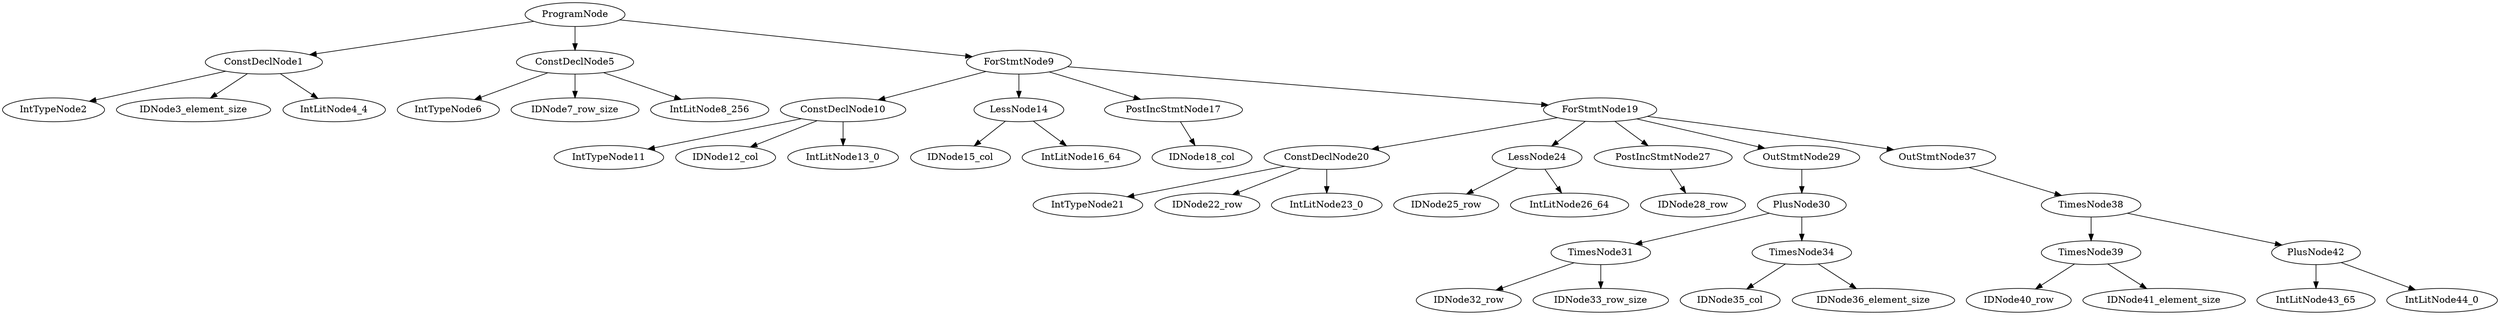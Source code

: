 digraph G {
ConstDeclNode1 -> IntTypeNode2;
ConstDeclNode1 -> IDNode3_element_size;
ConstDeclNode1 -> IntLitNode4_4;
ProgramNode -> ConstDeclNode1;
ConstDeclNode5 -> IntTypeNode6;
ConstDeclNode5 -> IDNode7_row_size;
ConstDeclNode5 -> IntLitNode8_256;
ProgramNode -> ConstDeclNode5;
ConstDeclNode10 -> IntTypeNode11;
ConstDeclNode10 -> IDNode12_col;
ConstDeclNode10 -> IntLitNode13_0;
LessNode14 -> IDNode15_col;
LessNode14 -> IntLitNode16_64;
PostIncStmtNode17 -> IDNode18_col;
ForStmtNode9 -> ConstDeclNode10;
ForStmtNode9 -> LessNode14;
ForStmtNode9 -> PostIncStmtNode17;
ConstDeclNode20 -> IntTypeNode21;
ConstDeclNode20 -> IDNode22_row;
ConstDeclNode20 -> IntLitNode23_0;
LessNode24 -> IDNode25_row;
LessNode24 -> IntLitNode26_64;
PostIncStmtNode27 -> IDNode28_row;
ForStmtNode19 -> ConstDeclNode20;
ForStmtNode19 -> LessNode24;
ForStmtNode19 -> PostIncStmtNode27;
TimesNode31 -> IDNode32_row;
TimesNode31 -> IDNode33_row_size;
TimesNode34 -> IDNode35_col;
TimesNode34 -> IDNode36_element_size;
PlusNode30 -> TimesNode31;
PlusNode30 -> TimesNode34;
OutStmtNode29 -> PlusNode30;
ForStmtNode19 -> OutStmtNode29;
TimesNode39 -> IDNode40_row;
TimesNode39 -> IDNode41_element_size;
PlusNode42 -> IntLitNode43_65;
PlusNode42 -> IntLitNode44_0;
TimesNode38 -> TimesNode39;
TimesNode38 -> PlusNode42;
OutStmtNode37 -> TimesNode38;
ForStmtNode19 -> OutStmtNode37;
ForStmtNode9 -> ForStmtNode19;
ProgramNode -> ForStmtNode9;
}

